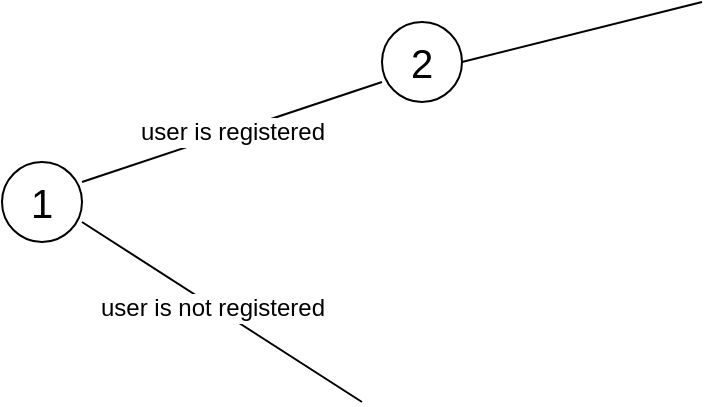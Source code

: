 <mxfile version="22.1.21" type="github">
  <diagram name="Page-1" id="SHznJoDzly4GYoYXKaaM">
    <mxGraphModel dx="2580" dy="508" grid="1" gridSize="10" guides="1" tooltips="1" connect="1" arrows="1" fold="1" page="1" pageScale="1" pageWidth="850" pageHeight="1100" math="0" shadow="0">
      <root>
        <mxCell id="0" />
        <mxCell id="1" parent="0" />
        <mxCell id="xcJyHpn_TASTSululvE_-1" value="1" style="ellipse;whiteSpace=wrap;html=1;aspect=fixed;fontSize=20;" vertex="1" parent="1">
          <mxGeometry x="-1700" y="190" width="40" height="40" as="geometry" />
        </mxCell>
        <mxCell id="xcJyHpn_TASTSululvE_-2" value="user is registered" style="endArrow=none;html=1;rounded=0;fontSize=12;" edge="1" parent="1">
          <mxGeometry width="50" height="50" relative="1" as="geometry">
            <mxPoint x="-1660" y="200" as="sourcePoint" />
            <mxPoint x="-1510" y="150" as="targetPoint" />
          </mxGeometry>
        </mxCell>
        <mxCell id="xcJyHpn_TASTSululvE_-3" value="user is not registered" style="endArrow=none;html=1;rounded=0;fontSize=12;" edge="1" parent="1">
          <mxGeometry x="-0.066" y="-1" width="50" height="50" relative="1" as="geometry">
            <mxPoint x="-1660" y="220" as="sourcePoint" />
            <mxPoint x="-1520" y="310" as="targetPoint" />
            <mxPoint as="offset" />
          </mxGeometry>
        </mxCell>
        <mxCell id="xcJyHpn_TASTSululvE_-6" value="2" style="ellipse;whiteSpace=wrap;html=1;aspect=fixed;fontStyle=0;fontSize=20;" vertex="1" parent="1">
          <mxGeometry x="-1510" y="120" width="40" height="40" as="geometry" />
        </mxCell>
        <mxCell id="xcJyHpn_TASTSululvE_-7" value="" style="endArrow=none;html=1;rounded=0;exitX=1;exitY=0.5;exitDx=0;exitDy=0;" edge="1" parent="1" source="xcJyHpn_TASTSululvE_-6">
          <mxGeometry width="50" height="50" relative="1" as="geometry">
            <mxPoint x="-1440" y="290" as="sourcePoint" />
            <mxPoint x="-1350" y="110" as="targetPoint" />
          </mxGeometry>
        </mxCell>
      </root>
    </mxGraphModel>
  </diagram>
</mxfile>
